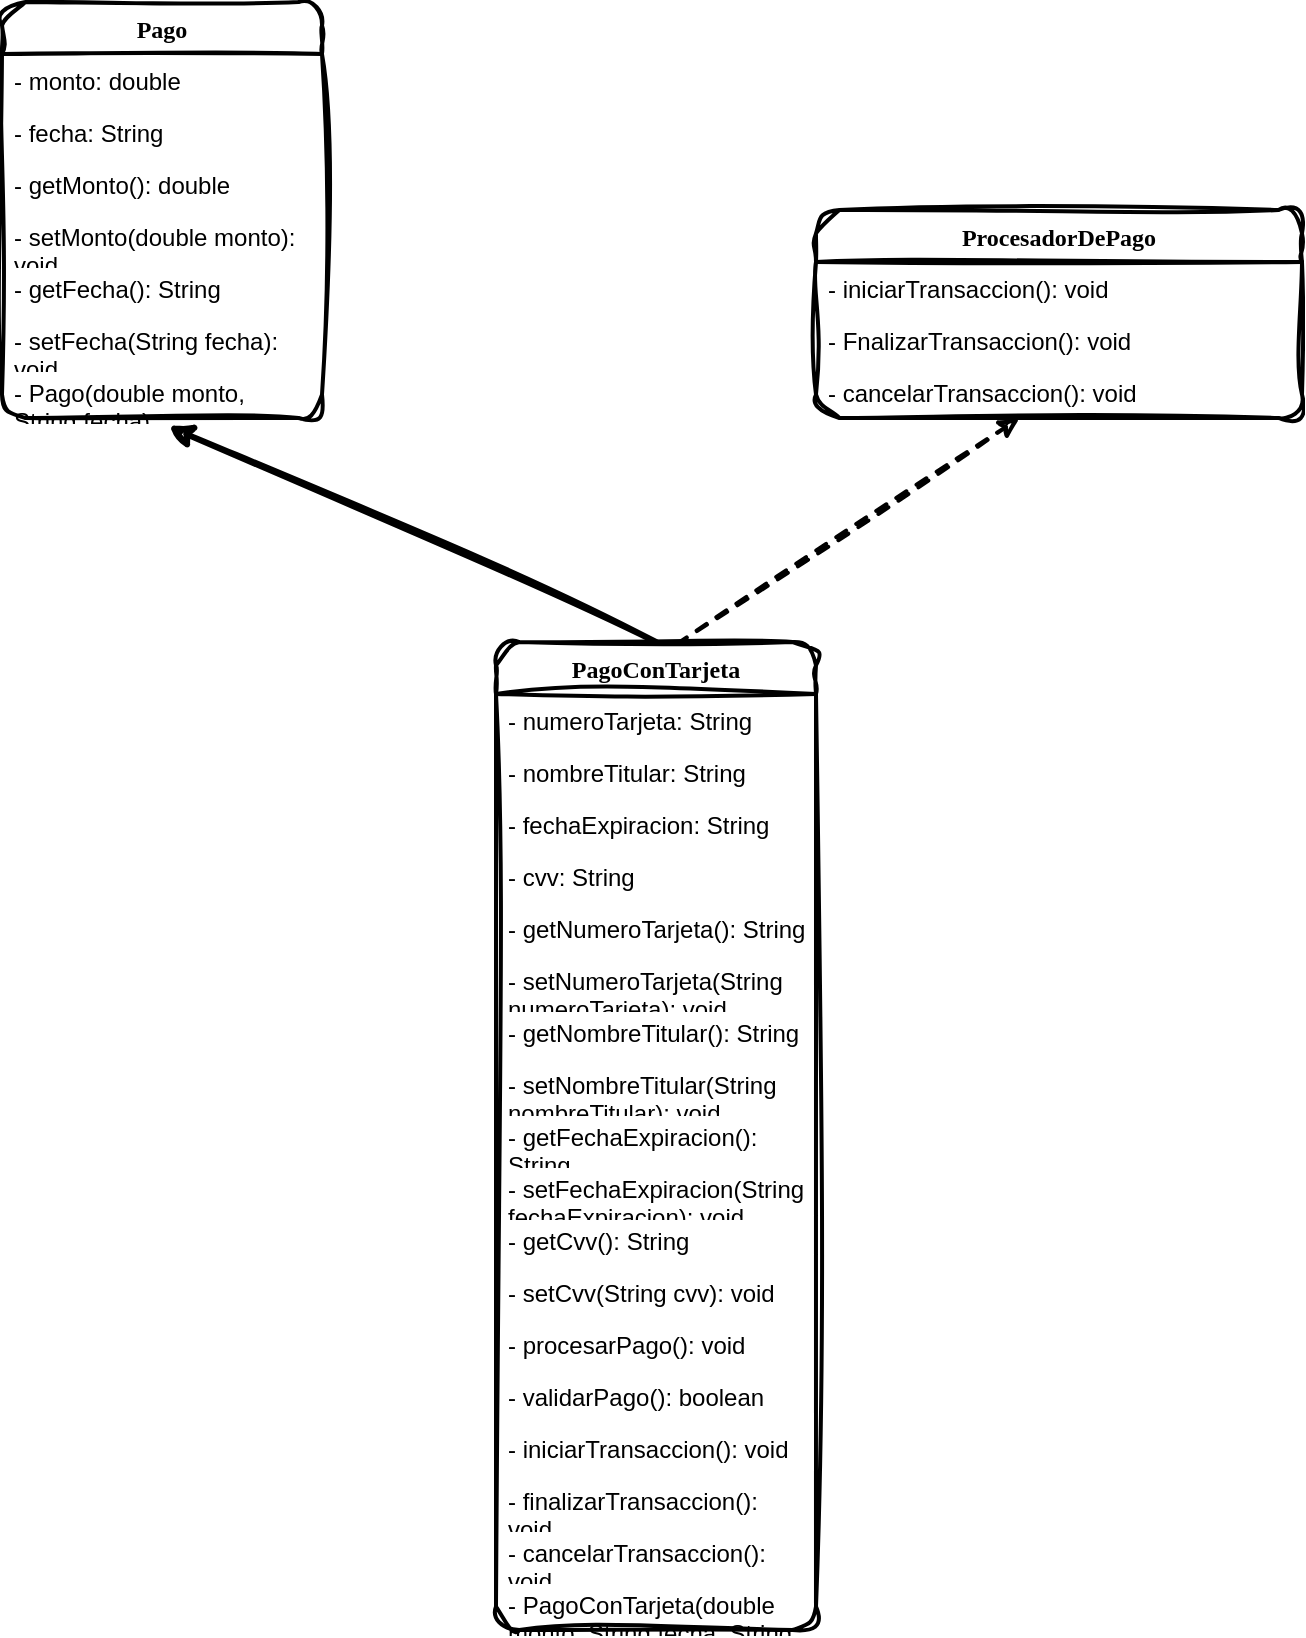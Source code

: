 <mxfile>
    <diagram id="2WZeOlM7APqtmKPsAoX6" name="Page-1">
        <mxGraphModel dx="998" dy="693" grid="1" gridSize="10" guides="1" tooltips="1" connect="1" arrows="1" fold="1" page="1" pageScale="1" pageWidth="1654" pageHeight="2336" math="0" shadow="0">
            <root>
                <mxCell id="0"/>
                <mxCell id="1" parent="0"/>
                <mxCell id="2" value="PagoConTarjeta" style="swimlane;fontStyle=1;align=center;verticalAlign=top;childLayout=stackLayout;horizontal=1;startSize=26;horizontalStack=0;resizeParent=1;resizeParentMax=0;resizeLast=0;collapsible=1;marginBottom=0;whiteSpace=wrap;html=1;fillColor=default;strokeWidth=2;sketch=1;curveFitting=1;jiggle=2;glass=0;rounded=1;fontFamily=Lucida Console;swimlaneFillColor=default;gradientColor=none;shadow=0;swimlaneHead=1;swimlaneBody=1;labelBackgroundColor=none;labelBorderColor=none;" parent="1" vertex="1">
                    <mxGeometry x="507" y="480" width="160" height="494" as="geometry"/>
                </mxCell>
                <mxCell id="3" value="- numeroTarjeta: String" style="text;strokeColor=none;fillColor=none;align=left;verticalAlign=top;spacingLeft=4;spacingRight=4;overflow=hidden;rotatable=0;points=[[0,0.5],[1,0.5]];portConstraint=eastwest;whiteSpace=wrap;html=1;" parent="2" vertex="1">
                    <mxGeometry y="26" width="160" height="26" as="geometry"/>
                </mxCell>
                <mxCell id="4" value="- nombreTitular: String" style="text;strokeColor=none;fillColor=none;align=left;verticalAlign=top;spacingLeft=4;spacingRight=4;overflow=hidden;rotatable=0;points=[[0,0.5],[1,0.5]];portConstraint=eastwest;whiteSpace=wrap;html=1;" parent="2" vertex="1">
                    <mxGeometry y="52" width="160" height="26" as="geometry"/>
                </mxCell>
                <mxCell id="5" value="- fechaExpiracion: String" style="text;strokeColor=none;fillColor=none;align=left;verticalAlign=top;spacingLeft=4;spacingRight=4;overflow=hidden;rotatable=0;points=[[0,0.5],[1,0.5]];portConstraint=eastwest;whiteSpace=wrap;html=1;" parent="2" vertex="1">
                    <mxGeometry y="78" width="160" height="26" as="geometry"/>
                </mxCell>
                <mxCell id="6" value="- cvv: String" style="text;strokeColor=none;fillColor=none;align=left;verticalAlign=top;spacingLeft=4;spacingRight=4;overflow=hidden;rotatable=0;points=[[0,0.5],[1,0.5]];portConstraint=eastwest;whiteSpace=wrap;html=1;" parent="2" vertex="1">
                    <mxGeometry y="104" width="160" height="26" as="geometry"/>
                </mxCell>
                <mxCell id="7" value="- getNumeroTarjeta(): String" style="text;strokeColor=none;fillColor=none;align=left;verticalAlign=top;spacingLeft=4;spacingRight=4;overflow=hidden;rotatable=0;points=[[0,0.5],[1,0.5]];portConstraint=eastwest;whiteSpace=wrap;html=1;" parent="2" vertex="1">
                    <mxGeometry y="130" width="160" height="26" as="geometry"/>
                </mxCell>
                <mxCell id="8" value="- setNumeroTarjeta(String numeroTarjeta): void" style="text;strokeColor=none;fillColor=none;align=left;verticalAlign=top;spacingLeft=4;spacingRight=4;overflow=hidden;rotatable=0;points=[[0,0.5],[1,0.5]];portConstraint=eastwest;whiteSpace=wrap;html=1;" parent="2" vertex="1">
                    <mxGeometry y="156" width="160" height="26" as="geometry"/>
                </mxCell>
                <mxCell id="9" value="- getNombreTitular(): String" style="text;strokeColor=none;fillColor=none;align=left;verticalAlign=top;spacingLeft=4;spacingRight=4;overflow=hidden;rotatable=0;points=[[0,0.5],[1,0.5]];portConstraint=eastwest;whiteSpace=wrap;html=1;" parent="2" vertex="1">
                    <mxGeometry y="182" width="160" height="26" as="geometry"/>
                </mxCell>
                <mxCell id="10" value="- setNombreTitular(String nombreTitular): void" style="text;strokeColor=none;fillColor=none;align=left;verticalAlign=top;spacingLeft=4;spacingRight=4;overflow=hidden;rotatable=0;points=[[0,0.5],[1,0.5]];portConstraint=eastwest;whiteSpace=wrap;html=1;" parent="2" vertex="1">
                    <mxGeometry y="208" width="160" height="26" as="geometry"/>
                </mxCell>
                <mxCell id="11" value="- getFechaExpiracion(): String" style="text;strokeColor=none;fillColor=none;align=left;verticalAlign=top;spacingLeft=4;spacingRight=4;overflow=hidden;rotatable=0;points=[[0,0.5],[1,0.5]];portConstraint=eastwest;whiteSpace=wrap;html=1;" parent="2" vertex="1">
                    <mxGeometry y="234" width="160" height="26" as="geometry"/>
                </mxCell>
                <mxCell id="12" value="- setFechaExpiracion(String fechaExpiracion): void" style="text;strokeColor=none;fillColor=none;align=left;verticalAlign=top;spacingLeft=4;spacingRight=4;overflow=hidden;rotatable=0;points=[[0,0.5],[1,0.5]];portConstraint=eastwest;whiteSpace=wrap;html=1;" parent="2" vertex="1">
                    <mxGeometry y="260" width="160" height="26" as="geometry"/>
                </mxCell>
                <mxCell id="13" value="- getCvv(): String" style="text;strokeColor=none;fillColor=none;align=left;verticalAlign=top;spacingLeft=4;spacingRight=4;overflow=hidden;rotatable=0;points=[[0,0.5],[1,0.5]];portConstraint=eastwest;whiteSpace=wrap;html=1;" parent="2" vertex="1">
                    <mxGeometry y="286" width="160" height="26" as="geometry"/>
                </mxCell>
                <mxCell id="14" value="- setCvv(String cvv): void" style="text;strokeColor=none;fillColor=none;align=left;verticalAlign=top;spacingLeft=4;spacingRight=4;overflow=hidden;rotatable=0;points=[[0,0.5],[1,0.5]];portConstraint=eastwest;whiteSpace=wrap;html=1;" parent="2" vertex="1">
                    <mxGeometry y="312" width="160" height="26" as="geometry"/>
                </mxCell>
                <mxCell id="15" value="- procesarPago(): void" style="text;strokeColor=none;fillColor=none;align=left;verticalAlign=top;spacingLeft=4;spacingRight=4;overflow=hidden;rotatable=0;points=[[0,0.5],[1,0.5]];portConstraint=eastwest;whiteSpace=wrap;html=1;" parent="2" vertex="1">
                    <mxGeometry y="338" width="160" height="26" as="geometry"/>
                </mxCell>
                <mxCell id="16" value="- validarPago(): boolean" style="text;strokeColor=none;fillColor=none;align=left;verticalAlign=top;spacingLeft=4;spacingRight=4;overflow=hidden;rotatable=0;points=[[0,0.5],[1,0.5]];portConstraint=eastwest;whiteSpace=wrap;html=1;" parent="2" vertex="1">
                    <mxGeometry y="364" width="160" height="26" as="geometry"/>
                </mxCell>
                <mxCell id="17" value="- iniciarTransaccion(): void" style="text;strokeColor=none;fillColor=none;align=left;verticalAlign=top;spacingLeft=4;spacingRight=4;overflow=hidden;rotatable=0;points=[[0,0.5],[1,0.5]];portConstraint=eastwest;whiteSpace=wrap;html=1;" parent="2" vertex="1">
                    <mxGeometry y="390" width="160" height="26" as="geometry"/>
                </mxCell>
                <mxCell id="18" value="- finalizarTransaccion(): void" style="text;strokeColor=none;fillColor=none;align=left;verticalAlign=top;spacingLeft=4;spacingRight=4;overflow=hidden;rotatable=0;points=[[0,0.5],[1,0.5]];portConstraint=eastwest;whiteSpace=wrap;html=1;" parent="2" vertex="1">
                    <mxGeometry y="416" width="160" height="26" as="geometry"/>
                </mxCell>
                <mxCell id="19" value="- cancelarTransaccion(): void" style="text;strokeColor=none;fillColor=none;align=left;verticalAlign=top;spacingLeft=4;spacingRight=4;overflow=hidden;rotatable=0;points=[[0,0.5],[1,0.5]];portConstraint=eastwest;whiteSpace=wrap;html=1;" parent="2" vertex="1">
                    <mxGeometry y="442" width="160" height="26" as="geometry"/>
                </mxCell>
                <mxCell id="20" value="- PagoConTarjeta(double monto, String fecha, String numeroTarjeta, String nombreTitular, String fechaExpiracion, String cvv): " style="text;strokeColor=none;fillColor=none;align=left;verticalAlign=top;spacingLeft=4;spacingRight=4;overflow=hidden;rotatable=0;points=[[0,0.5],[1,0.5]];portConstraint=eastwest;whiteSpace=wrap;html=1;" parent="2" vertex="1">
                    <mxGeometry y="468" width="160" height="26" as="geometry"/>
                </mxCell>
                <mxCell id="37" value="ProcesadorDePago" style="swimlane;fontStyle=1;align=center;verticalAlign=top;childLayout=stackLayout;horizontal=1;startSize=26;horizontalStack=0;resizeParent=1;resizeParentMax=0;resizeLast=0;collapsible=1;marginBottom=0;whiteSpace=wrap;html=1;fillColor=default;strokeWidth=2;sketch=1;curveFitting=1;jiggle=2;glass=0;rounded=1;fontFamily=Lucida Console;swimlaneFillColor=default;gradientColor=none;shadow=0;swimlaneHead=1;swimlaneBody=1;labelBackgroundColor=none;labelBorderColor=none;" parent="1" vertex="1">
                    <mxGeometry x="667" y="264" width="243" height="104" as="geometry"/>
                </mxCell>
                <mxCell id="41" value="- iniciarTransaccion(): void" style="text;strokeColor=none;fillColor=none;align=left;verticalAlign=top;spacingLeft=4;spacingRight=4;overflow=hidden;rotatable=0;points=[[0,0.5],[1,0.5]];portConstraint=eastwest;whiteSpace=wrap;html=1;" parent="37" vertex="1">
                    <mxGeometry y="26" width="243" height="26" as="geometry"/>
                </mxCell>
                <mxCell id="42" value="- FnalizarTransaccion(): void" style="text;strokeColor=none;fillColor=none;align=left;verticalAlign=top;spacingLeft=4;spacingRight=4;overflow=hidden;rotatable=0;points=[[0,0.5],[1,0.5]];portConstraint=eastwest;whiteSpace=wrap;html=1;" parent="37" vertex="1">
                    <mxGeometry y="52" width="243" height="26" as="geometry"/>
                </mxCell>
                <mxCell id="43" value="- cancelarTransaccion(): void" style="text;strokeColor=none;fillColor=none;align=left;verticalAlign=top;spacingLeft=4;spacingRight=4;overflow=hidden;rotatable=0;points=[[0,0.5],[1,0.5]];portConstraint=eastwest;whiteSpace=wrap;html=1;" parent="37" vertex="1">
                    <mxGeometry y="78" width="243" height="26" as="geometry"/>
                </mxCell>
                <mxCell id="45" value="" style="edgeStyle=none;orthogonalLoop=1;jettySize=auto;html=1;sketch=1;hachureGap=4;jiggle=2;curveFitting=1;fontFamily=Architects Daughter;fontSource=https%3A%2F%2Ffonts.googleapis.com%2Fcss%3Ffamily%3DArchitects%2BDaughter;fontSize=16;exitX=0.5;exitY=0;exitDx=0;exitDy=0;entryX=0.519;entryY=1.154;entryDx=0;entryDy=0;entryPerimeter=0;strokeWidth=3;" parent="1" source="2" target="54" edge="1">
                    <mxGeometry width="100" relative="1" as="geometry">
                        <mxPoint x="400" y="410" as="sourcePoint"/>
                        <mxPoint x="369.84" y="368.52" as="targetPoint"/>
                        <Array as="points"/>
                    </mxGeometry>
                </mxCell>
                <mxCell id="46" value="" style="edgeStyle=none;orthogonalLoop=1;jettySize=auto;html=1;sketch=1;hachureGap=4;jiggle=2;curveFitting=1;fontFamily=Architects Daughter;fontSource=https%3A%2F%2Ffonts.googleapis.com%2Fcss%3Ffamily%3DArchitects%2BDaughter;fontSize=16;dashed=1;strokeWidth=2;exitX=0.565;exitY=0.002;exitDx=0;exitDy=0;exitPerimeter=0;" parent="1" source="2" target="43" edge="1">
                    <mxGeometry width="100" relative="1" as="geometry">
                        <mxPoint x="580" y="500" as="sourcePoint"/>
                        <mxPoint x="752.3" y="300" as="targetPoint"/>
                        <Array as="points"/>
                    </mxGeometry>
                </mxCell>
                <mxCell id="47" value="Pago" style="swimlane;fontStyle=1;align=center;verticalAlign=top;childLayout=stackLayout;horizontal=1;startSize=26;horizontalStack=0;resizeParent=1;resizeParentMax=0;resizeLast=0;collapsible=1;marginBottom=0;whiteSpace=wrap;html=1;fillColor=default;strokeWidth=2;sketch=1;curveFitting=1;jiggle=2;glass=0;rounded=1;fontFamily=Lucida Console;swimlaneFillColor=default;gradientColor=none;shadow=0;swimlaneHead=1;swimlaneBody=1;labelBackgroundColor=none;labelBorderColor=none;" vertex="1" parent="1">
                    <mxGeometry x="260" y="160" width="160" height="208" as="geometry"/>
                </mxCell>
                <mxCell id="48" value="- monto: double" style="text;strokeColor=none;fillColor=none;align=left;verticalAlign=top;spacingLeft=4;spacingRight=4;overflow=hidden;rotatable=0;points=[[0,0.5],[1,0.5]];portConstraint=eastwest;whiteSpace=wrap;html=1;" vertex="1" parent="47">
                    <mxGeometry y="26" width="160" height="26" as="geometry"/>
                </mxCell>
                <mxCell id="49" value="- fecha: String" style="text;strokeColor=none;fillColor=none;align=left;verticalAlign=top;spacingLeft=4;spacingRight=4;overflow=hidden;rotatable=0;points=[[0,0.5],[1,0.5]];portConstraint=eastwest;whiteSpace=wrap;html=1;" vertex="1" parent="47">
                    <mxGeometry y="52" width="160" height="26" as="geometry"/>
                </mxCell>
                <mxCell id="50" value="- getMonto(): double" style="text;strokeColor=none;fillColor=none;align=left;verticalAlign=top;spacingLeft=4;spacingRight=4;overflow=hidden;rotatable=0;points=[[0,0.5],[1,0.5]];portConstraint=eastwest;whiteSpace=wrap;html=1;" vertex="1" parent="47">
                    <mxGeometry y="78" width="160" height="26" as="geometry"/>
                </mxCell>
                <mxCell id="51" value="- setMonto(double monto): void" style="text;strokeColor=none;fillColor=none;align=left;verticalAlign=top;spacingLeft=4;spacingRight=4;overflow=hidden;rotatable=0;points=[[0,0.5],[1,0.5]];portConstraint=eastwest;whiteSpace=wrap;html=1;" vertex="1" parent="47">
                    <mxGeometry y="104" width="160" height="26" as="geometry"/>
                </mxCell>
                <mxCell id="52" value="- getFecha(): String" style="text;strokeColor=none;fillColor=none;align=left;verticalAlign=top;spacingLeft=4;spacingRight=4;overflow=hidden;rotatable=0;points=[[0,0.5],[1,0.5]];portConstraint=eastwest;whiteSpace=wrap;html=1;" vertex="1" parent="47">
                    <mxGeometry y="130" width="160" height="26" as="geometry"/>
                </mxCell>
                <mxCell id="53" value="- setFecha(String fecha): void" style="text;strokeColor=none;fillColor=none;align=left;verticalAlign=top;spacingLeft=4;spacingRight=4;overflow=hidden;rotatable=0;points=[[0,0.5],[1,0.5]];portConstraint=eastwest;whiteSpace=wrap;html=1;" vertex="1" parent="47">
                    <mxGeometry y="156" width="160" height="26" as="geometry"/>
                </mxCell>
                <mxCell id="54" value="- Pago(double monto, String fecha): " style="text;strokeColor=none;fillColor=none;align=left;verticalAlign=top;spacingLeft=4;spacingRight=4;overflow=hidden;rotatable=0;points=[[0,0.5],[1,0.5]];portConstraint=eastwest;whiteSpace=wrap;html=1;" vertex="1" parent="47">
                    <mxGeometry y="182" width="160" height="26" as="geometry"/>
                </mxCell>
            </root>
        </mxGraphModel>
    </diagram>
</mxfile>
